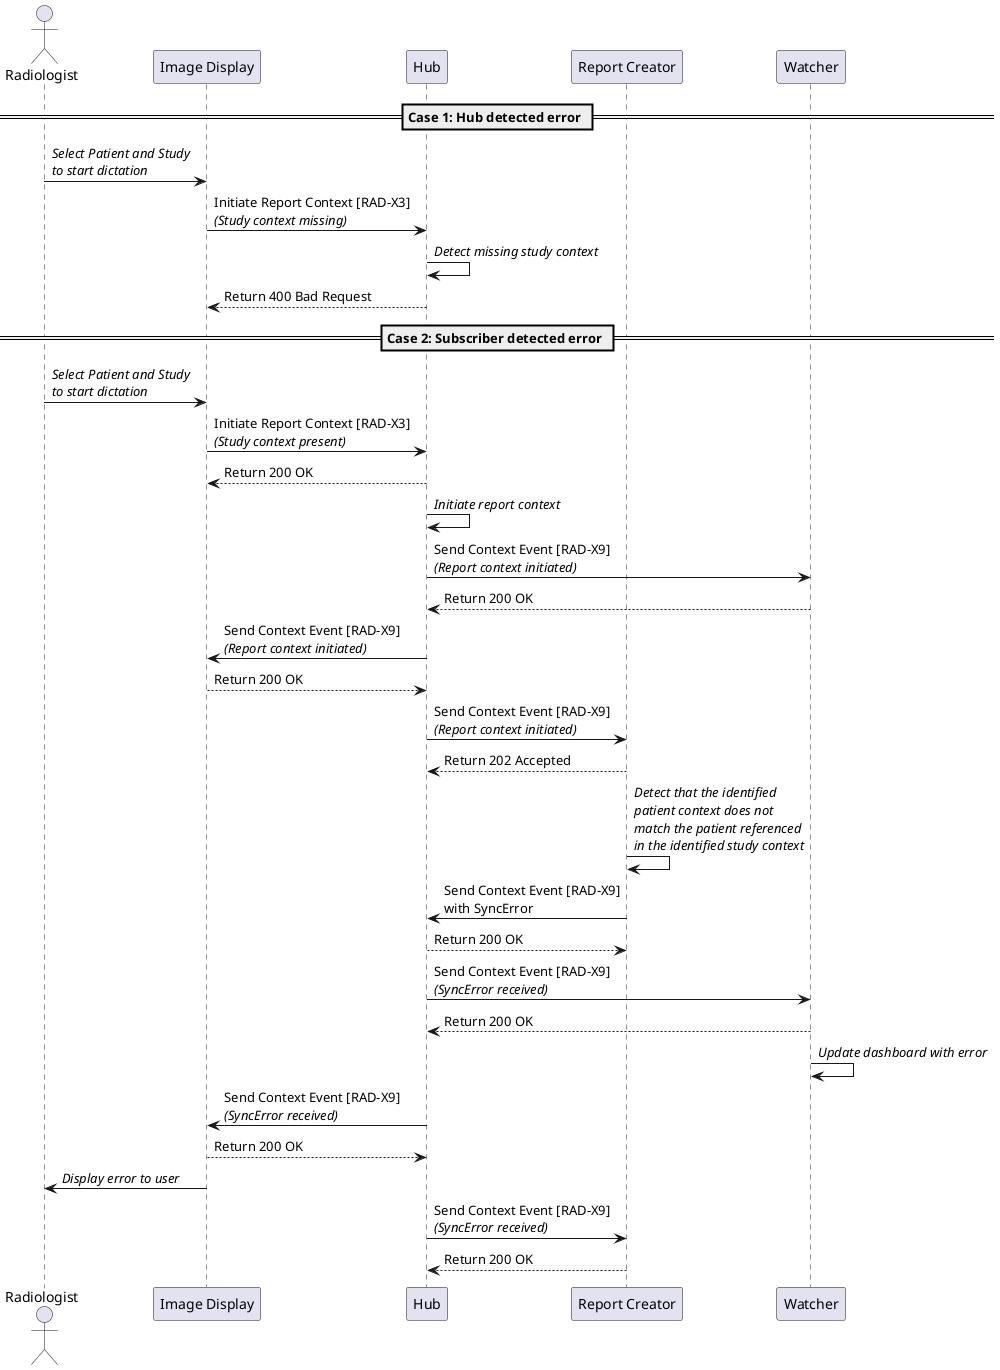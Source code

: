 @startuml

actor Radiologist as User
participant "Image Display" as PACS
participant "Hub" as Hub
participant "Report Creator" as Report
participant "Watcher" as Watcher

== Case 1: Hub detected error ==

User->PACS: //Select Patient and Study//\n//to start dictation//
PACS->Hub: Initiate Report Context [RAD-X3]\n//(Study context missing)//
Hub->Hub: //Detect missing study context//
Hub-->PACS: Return 400 Bad Request

== Case 2: Subscriber detected error ==

User->PACS: //Select Patient and Study//\n//to start dictation//
PACS->Hub: Initiate Report Context [RAD-X3]\n//(Study context present)//
Hub-->PACS: Return 200 OK
Hub->Hub: //Initiate report context//
Hub->Watcher: Send Context Event [RAD-X9]\n//(Report context initiated)//
Watcher-->Hub: Return 200 OK
Hub->PACS: Send Context Event [RAD-X9]\n//(Report context initiated)//
PACS-->Hub: Return 200 OK
Hub->Report: Send Context Event [RAD-X9]\n//(Report context initiated)//
Report-->Hub: Return 202 Accepted
Report->Report: //Detect that the identified//\n//patient context does not//\n//match the patient referenced//\n//in the identified study context//
Report->Hub: Send Context Event [RAD-X9]\nwith SyncError
Hub-->Report: Return 200 OK
Hub->Watcher: Send Context Event [RAD-X9]\n//(SyncError received)//
Watcher-->Hub: Return 200 OK
Watcher->Watcher: //Update dashboard with error//
Hub->PACS: Send Context Event [RAD-X9]\n//(SyncError received)//
PACS-->Hub: Return 200 OK
PACS->User: //Display error to user//
Hub->Report: Send Context Event [RAD-X9]\n//(SyncError received)//
Report-->Hub: Return 200 OK

@enduml